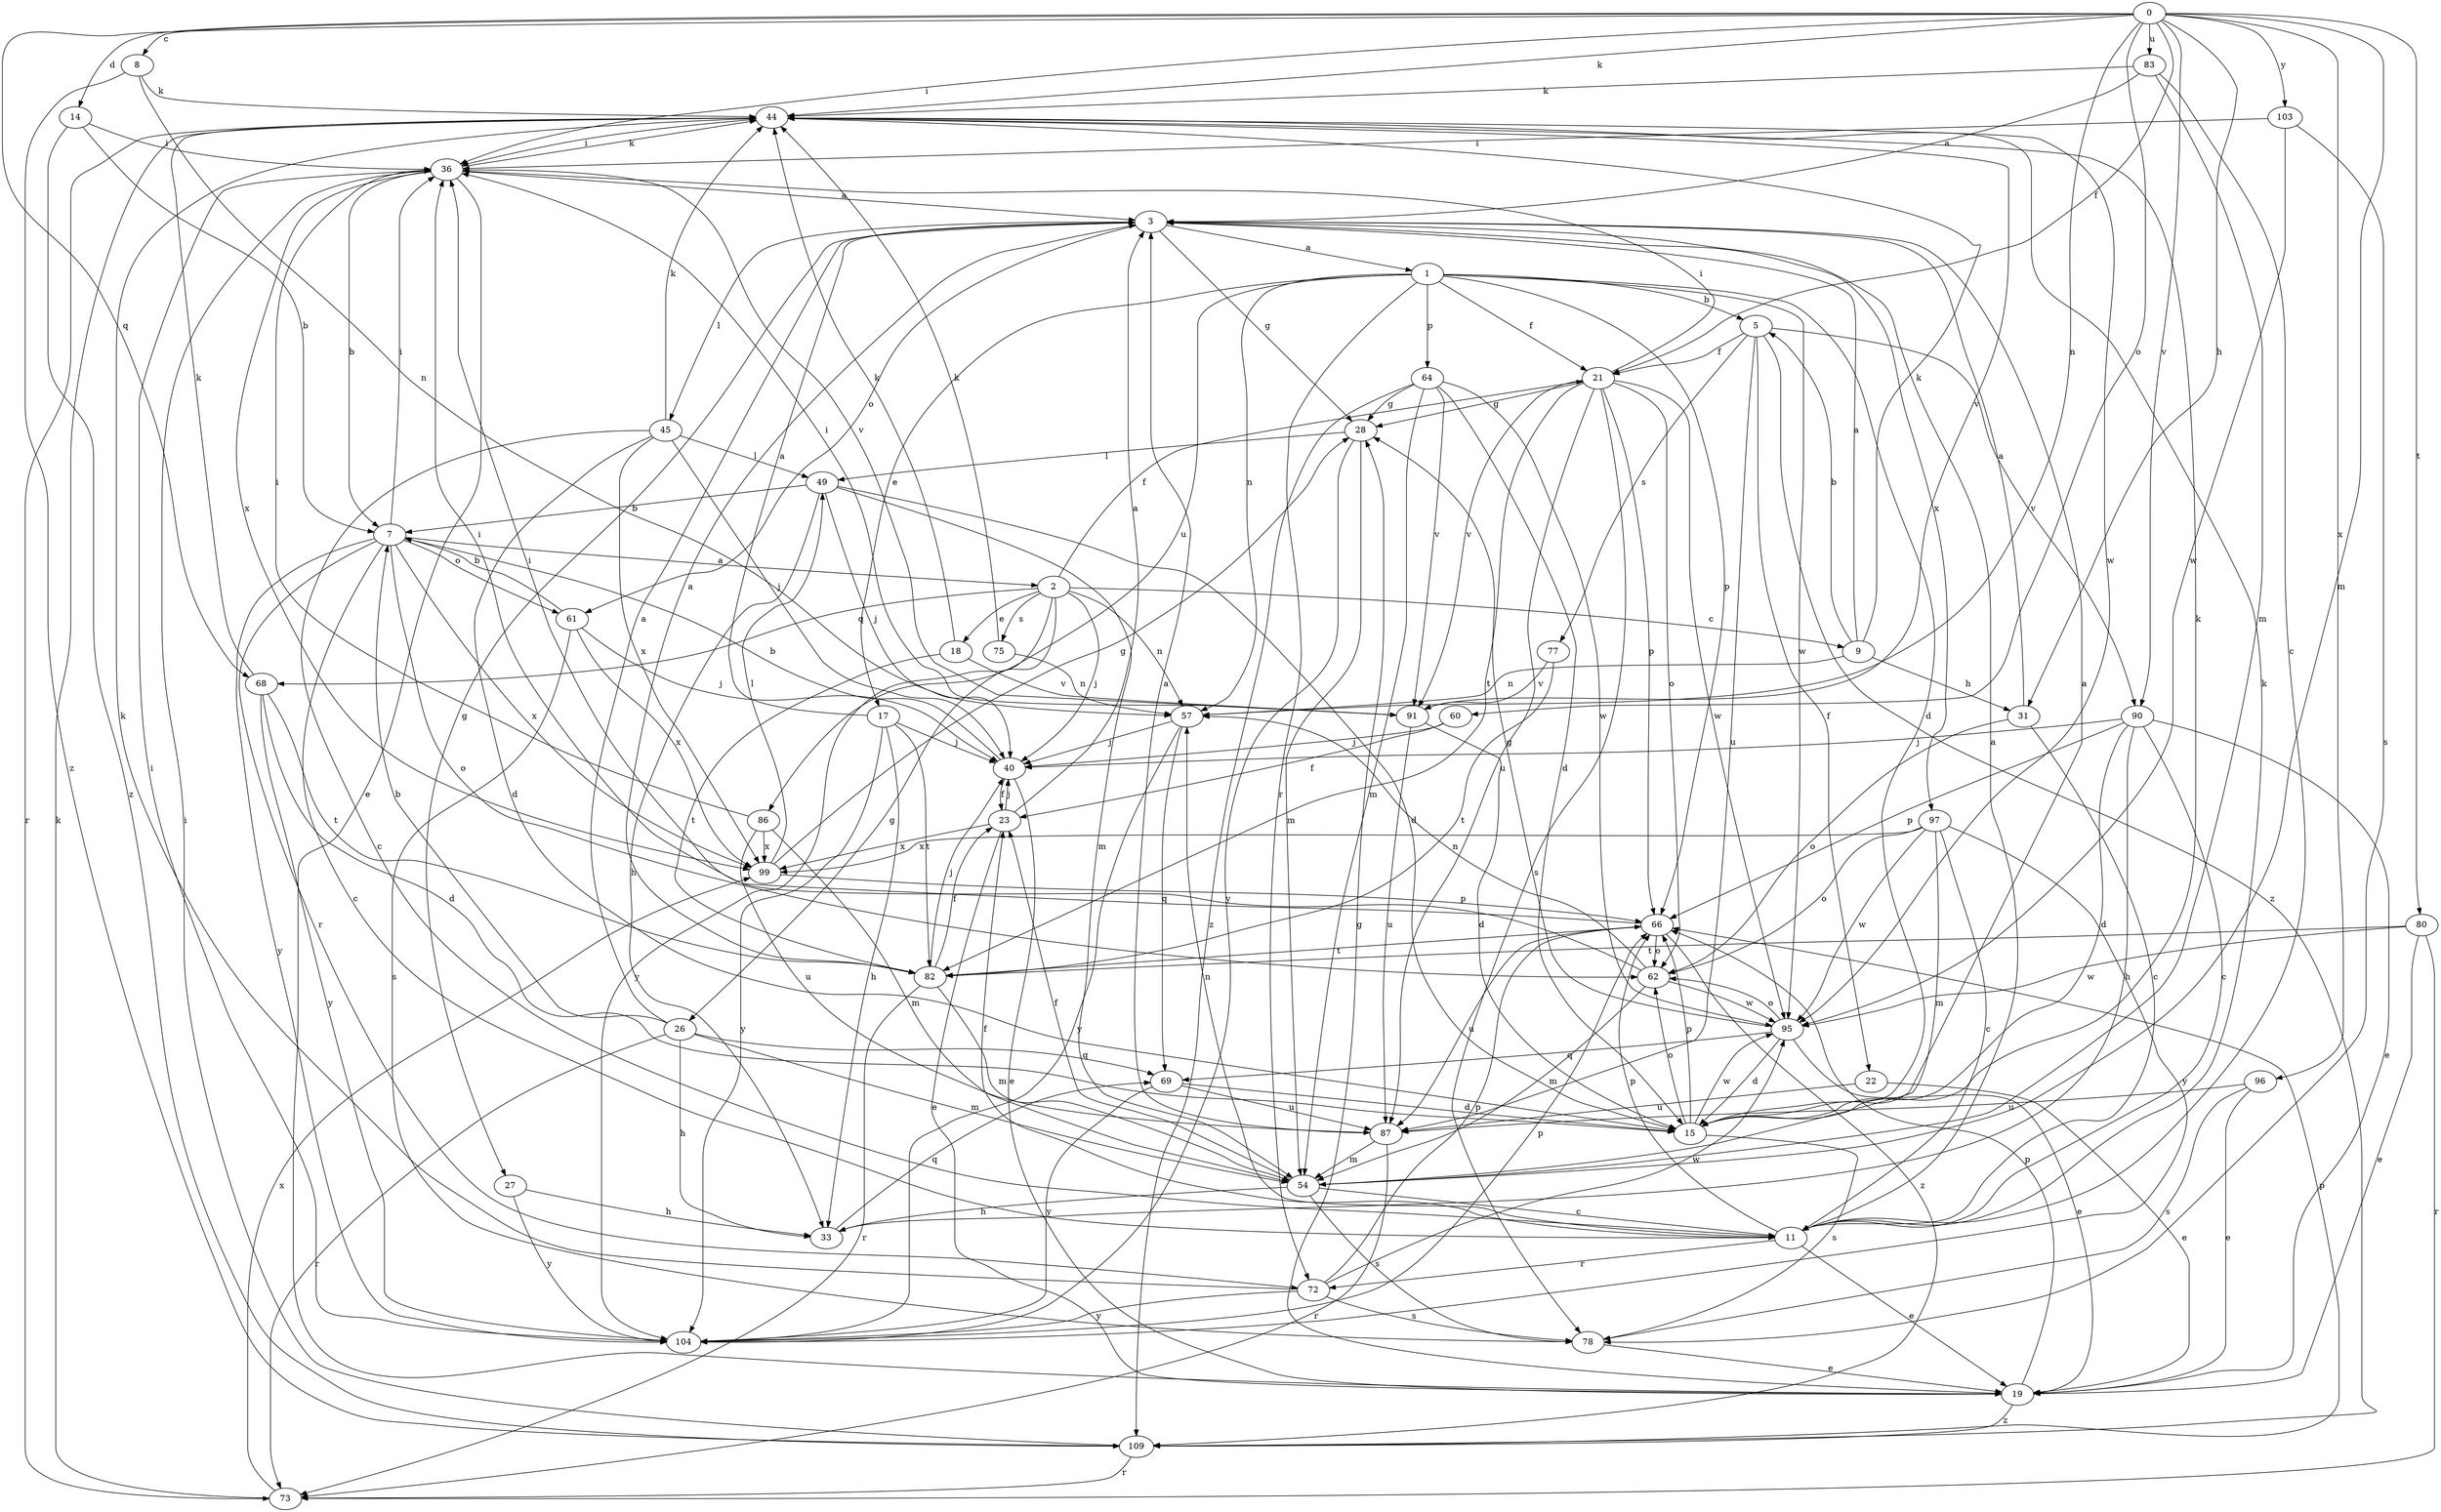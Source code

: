 strict digraph  {
0;
1;
2;
3;
5;
7;
8;
9;
11;
14;
15;
17;
18;
19;
21;
22;
23;
26;
27;
28;
31;
33;
36;
40;
44;
45;
49;
54;
57;
60;
61;
62;
64;
66;
68;
69;
72;
73;
75;
77;
78;
80;
82;
83;
86;
87;
90;
91;
95;
96;
97;
99;
103;
104;
109;
0 -> 8  [label=c];
0 -> 14  [label=d];
0 -> 21  [label=f];
0 -> 31  [label=h];
0 -> 36  [label=i];
0 -> 44  [label=k];
0 -> 54  [label=m];
0 -> 57  [label=n];
0 -> 60  [label=o];
0 -> 68  [label=q];
0 -> 80  [label=t];
0 -> 83  [label=u];
0 -> 90  [label=v];
0 -> 96  [label=x];
0 -> 103  [label=y];
1 -> 5  [label=b];
1 -> 15  [label=d];
1 -> 17  [label=e];
1 -> 21  [label=f];
1 -> 57  [label=n];
1 -> 64  [label=p];
1 -> 66  [label=p];
1 -> 72  [label=r];
1 -> 86  [label=u];
1 -> 95  [label=w];
2 -> 9  [label=c];
2 -> 18  [label=e];
2 -> 21  [label=f];
2 -> 26  [label=g];
2 -> 40  [label=j];
2 -> 57  [label=n];
2 -> 68  [label=q];
2 -> 75  [label=s];
2 -> 104  [label=y];
3 -> 1  [label=a];
3 -> 27  [label=g];
3 -> 28  [label=g];
3 -> 45  [label=l];
3 -> 61  [label=o];
3 -> 97  [label=x];
5 -> 21  [label=f];
5 -> 22  [label=f];
5 -> 77  [label=s];
5 -> 87  [label=u];
5 -> 90  [label=v];
5 -> 109  [label=z];
7 -> 2  [label=a];
7 -> 11  [label=c];
7 -> 36  [label=i];
7 -> 61  [label=o];
7 -> 62  [label=o];
7 -> 72  [label=r];
7 -> 99  [label=x];
7 -> 104  [label=y];
8 -> 44  [label=k];
8 -> 57  [label=n];
8 -> 109  [label=z];
9 -> 3  [label=a];
9 -> 5  [label=b];
9 -> 31  [label=h];
9 -> 44  [label=k];
9 -> 57  [label=n];
11 -> 3  [label=a];
11 -> 19  [label=e];
11 -> 23  [label=f];
11 -> 44  [label=k];
11 -> 57  [label=n];
11 -> 66  [label=p];
11 -> 72  [label=r];
14 -> 7  [label=b];
14 -> 36  [label=i];
14 -> 109  [label=z];
15 -> 3  [label=a];
15 -> 44  [label=k];
15 -> 62  [label=o];
15 -> 66  [label=p];
15 -> 78  [label=s];
15 -> 95  [label=w];
17 -> 3  [label=a];
17 -> 33  [label=h];
17 -> 40  [label=j];
17 -> 82  [label=t];
17 -> 104  [label=y];
18 -> 44  [label=k];
18 -> 82  [label=t];
18 -> 91  [label=v];
19 -> 28  [label=g];
19 -> 66  [label=p];
19 -> 109  [label=z];
21 -> 28  [label=g];
21 -> 36  [label=i];
21 -> 62  [label=o];
21 -> 66  [label=p];
21 -> 78  [label=s];
21 -> 82  [label=t];
21 -> 87  [label=u];
21 -> 91  [label=v];
21 -> 95  [label=w];
22 -> 19  [label=e];
22 -> 87  [label=u];
23 -> 3  [label=a];
23 -> 19  [label=e];
23 -> 40  [label=j];
23 -> 99  [label=x];
26 -> 3  [label=a];
26 -> 7  [label=b];
26 -> 33  [label=h];
26 -> 54  [label=m];
26 -> 69  [label=q];
26 -> 73  [label=r];
27 -> 33  [label=h];
27 -> 104  [label=y];
28 -> 49  [label=l];
28 -> 54  [label=m];
28 -> 104  [label=y];
31 -> 3  [label=a];
31 -> 11  [label=c];
31 -> 62  [label=o];
33 -> 69  [label=q];
36 -> 3  [label=a];
36 -> 7  [label=b];
36 -> 19  [label=e];
36 -> 44  [label=k];
36 -> 91  [label=v];
36 -> 99  [label=x];
40 -> 7  [label=b];
40 -> 19  [label=e];
40 -> 23  [label=f];
44 -> 36  [label=i];
44 -> 73  [label=r];
44 -> 91  [label=v];
44 -> 95  [label=w];
45 -> 11  [label=c];
45 -> 15  [label=d];
45 -> 40  [label=j];
45 -> 44  [label=k];
45 -> 49  [label=l];
45 -> 99  [label=x];
49 -> 7  [label=b];
49 -> 15  [label=d];
49 -> 33  [label=h];
49 -> 40  [label=j];
49 -> 54  [label=m];
54 -> 11  [label=c];
54 -> 23  [label=f];
54 -> 33  [label=h];
54 -> 78  [label=s];
57 -> 40  [label=j];
57 -> 69  [label=q];
57 -> 104  [label=y];
60 -> 23  [label=f];
60 -> 40  [label=j];
61 -> 7  [label=b];
61 -> 40  [label=j];
61 -> 78  [label=s];
61 -> 99  [label=x];
62 -> 36  [label=i];
62 -> 54  [label=m];
62 -> 57  [label=n];
62 -> 95  [label=w];
64 -> 15  [label=d];
64 -> 28  [label=g];
64 -> 54  [label=m];
64 -> 91  [label=v];
64 -> 95  [label=w];
64 -> 109  [label=z];
66 -> 36  [label=i];
66 -> 62  [label=o];
66 -> 82  [label=t];
66 -> 87  [label=u];
66 -> 109  [label=z];
68 -> 15  [label=d];
68 -> 44  [label=k];
68 -> 82  [label=t];
68 -> 104  [label=y];
69 -> 15  [label=d];
69 -> 87  [label=u];
69 -> 104  [label=y];
72 -> 44  [label=k];
72 -> 66  [label=p];
72 -> 78  [label=s];
72 -> 95  [label=w];
72 -> 104  [label=y];
73 -> 44  [label=k];
73 -> 99  [label=x];
75 -> 44  [label=k];
75 -> 57  [label=n];
77 -> 82  [label=t];
77 -> 91  [label=v];
78 -> 19  [label=e];
80 -> 19  [label=e];
80 -> 73  [label=r];
80 -> 82  [label=t];
80 -> 95  [label=w];
82 -> 3  [label=a];
82 -> 23  [label=f];
82 -> 40  [label=j];
82 -> 54  [label=m];
82 -> 73  [label=r];
83 -> 3  [label=a];
83 -> 11  [label=c];
83 -> 44  [label=k];
83 -> 54  [label=m];
86 -> 36  [label=i];
86 -> 54  [label=m];
86 -> 87  [label=u];
86 -> 99  [label=x];
87 -> 3  [label=a];
87 -> 54  [label=m];
87 -> 73  [label=r];
90 -> 11  [label=c];
90 -> 15  [label=d];
90 -> 19  [label=e];
90 -> 33  [label=h];
90 -> 40  [label=j];
90 -> 66  [label=p];
91 -> 15  [label=d];
91 -> 36  [label=i];
91 -> 87  [label=u];
95 -> 15  [label=d];
95 -> 19  [label=e];
95 -> 28  [label=g];
95 -> 62  [label=o];
95 -> 69  [label=q];
96 -> 19  [label=e];
96 -> 78  [label=s];
96 -> 87  [label=u];
97 -> 11  [label=c];
97 -> 54  [label=m];
97 -> 62  [label=o];
97 -> 95  [label=w];
97 -> 99  [label=x];
97 -> 104  [label=y];
99 -> 28  [label=g];
99 -> 49  [label=l];
99 -> 66  [label=p];
103 -> 36  [label=i];
103 -> 78  [label=s];
103 -> 95  [label=w];
104 -> 36  [label=i];
104 -> 66  [label=p];
109 -> 36  [label=i];
109 -> 66  [label=p];
109 -> 73  [label=r];
}
